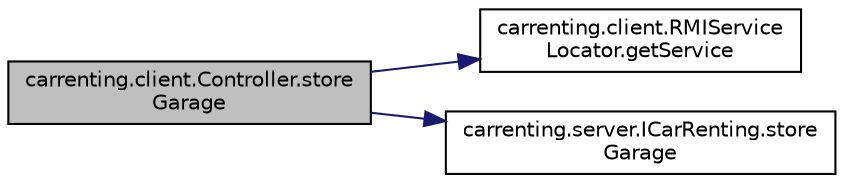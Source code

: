 digraph "carrenting.client.Controller.storeGarage"
{
 // LATEX_PDF_SIZE
  edge [fontname="Helvetica",fontsize="10",labelfontname="Helvetica",labelfontsize="10"];
  node [fontname="Helvetica",fontsize="10",shape=record];
  rankdir="LR";
  Node251 [label="carrenting.client.Controller.store\lGarage",height=0.2,width=0.4,color="black", fillcolor="grey75", style="filled", fontcolor="black",tooltip=" "];
  Node251 -> Node252 [color="midnightblue",fontsize="10",style="solid",fontname="Helvetica"];
  Node252 [label="carrenting.client.RMIService\lLocator.getService",height=0.2,width=0.4,color="black", fillcolor="white", style="filled",URL="$classcarrenting_1_1client_1_1_r_m_i_service_locator.html#a0ac0c6fa2786c97632c927749a53237c",tooltip=" "];
  Node251 -> Node253 [color="midnightblue",fontsize="10",style="solid",fontname="Helvetica"];
  Node253 [label="carrenting.server.ICarRenting.store\lGarage",height=0.2,width=0.4,color="black", fillcolor="white", style="filled",URL="$interfacecarrenting_1_1server_1_1_i_car_renting.html#a2a6b576363c023ef94615f58d7305222",tooltip=" "];
}
